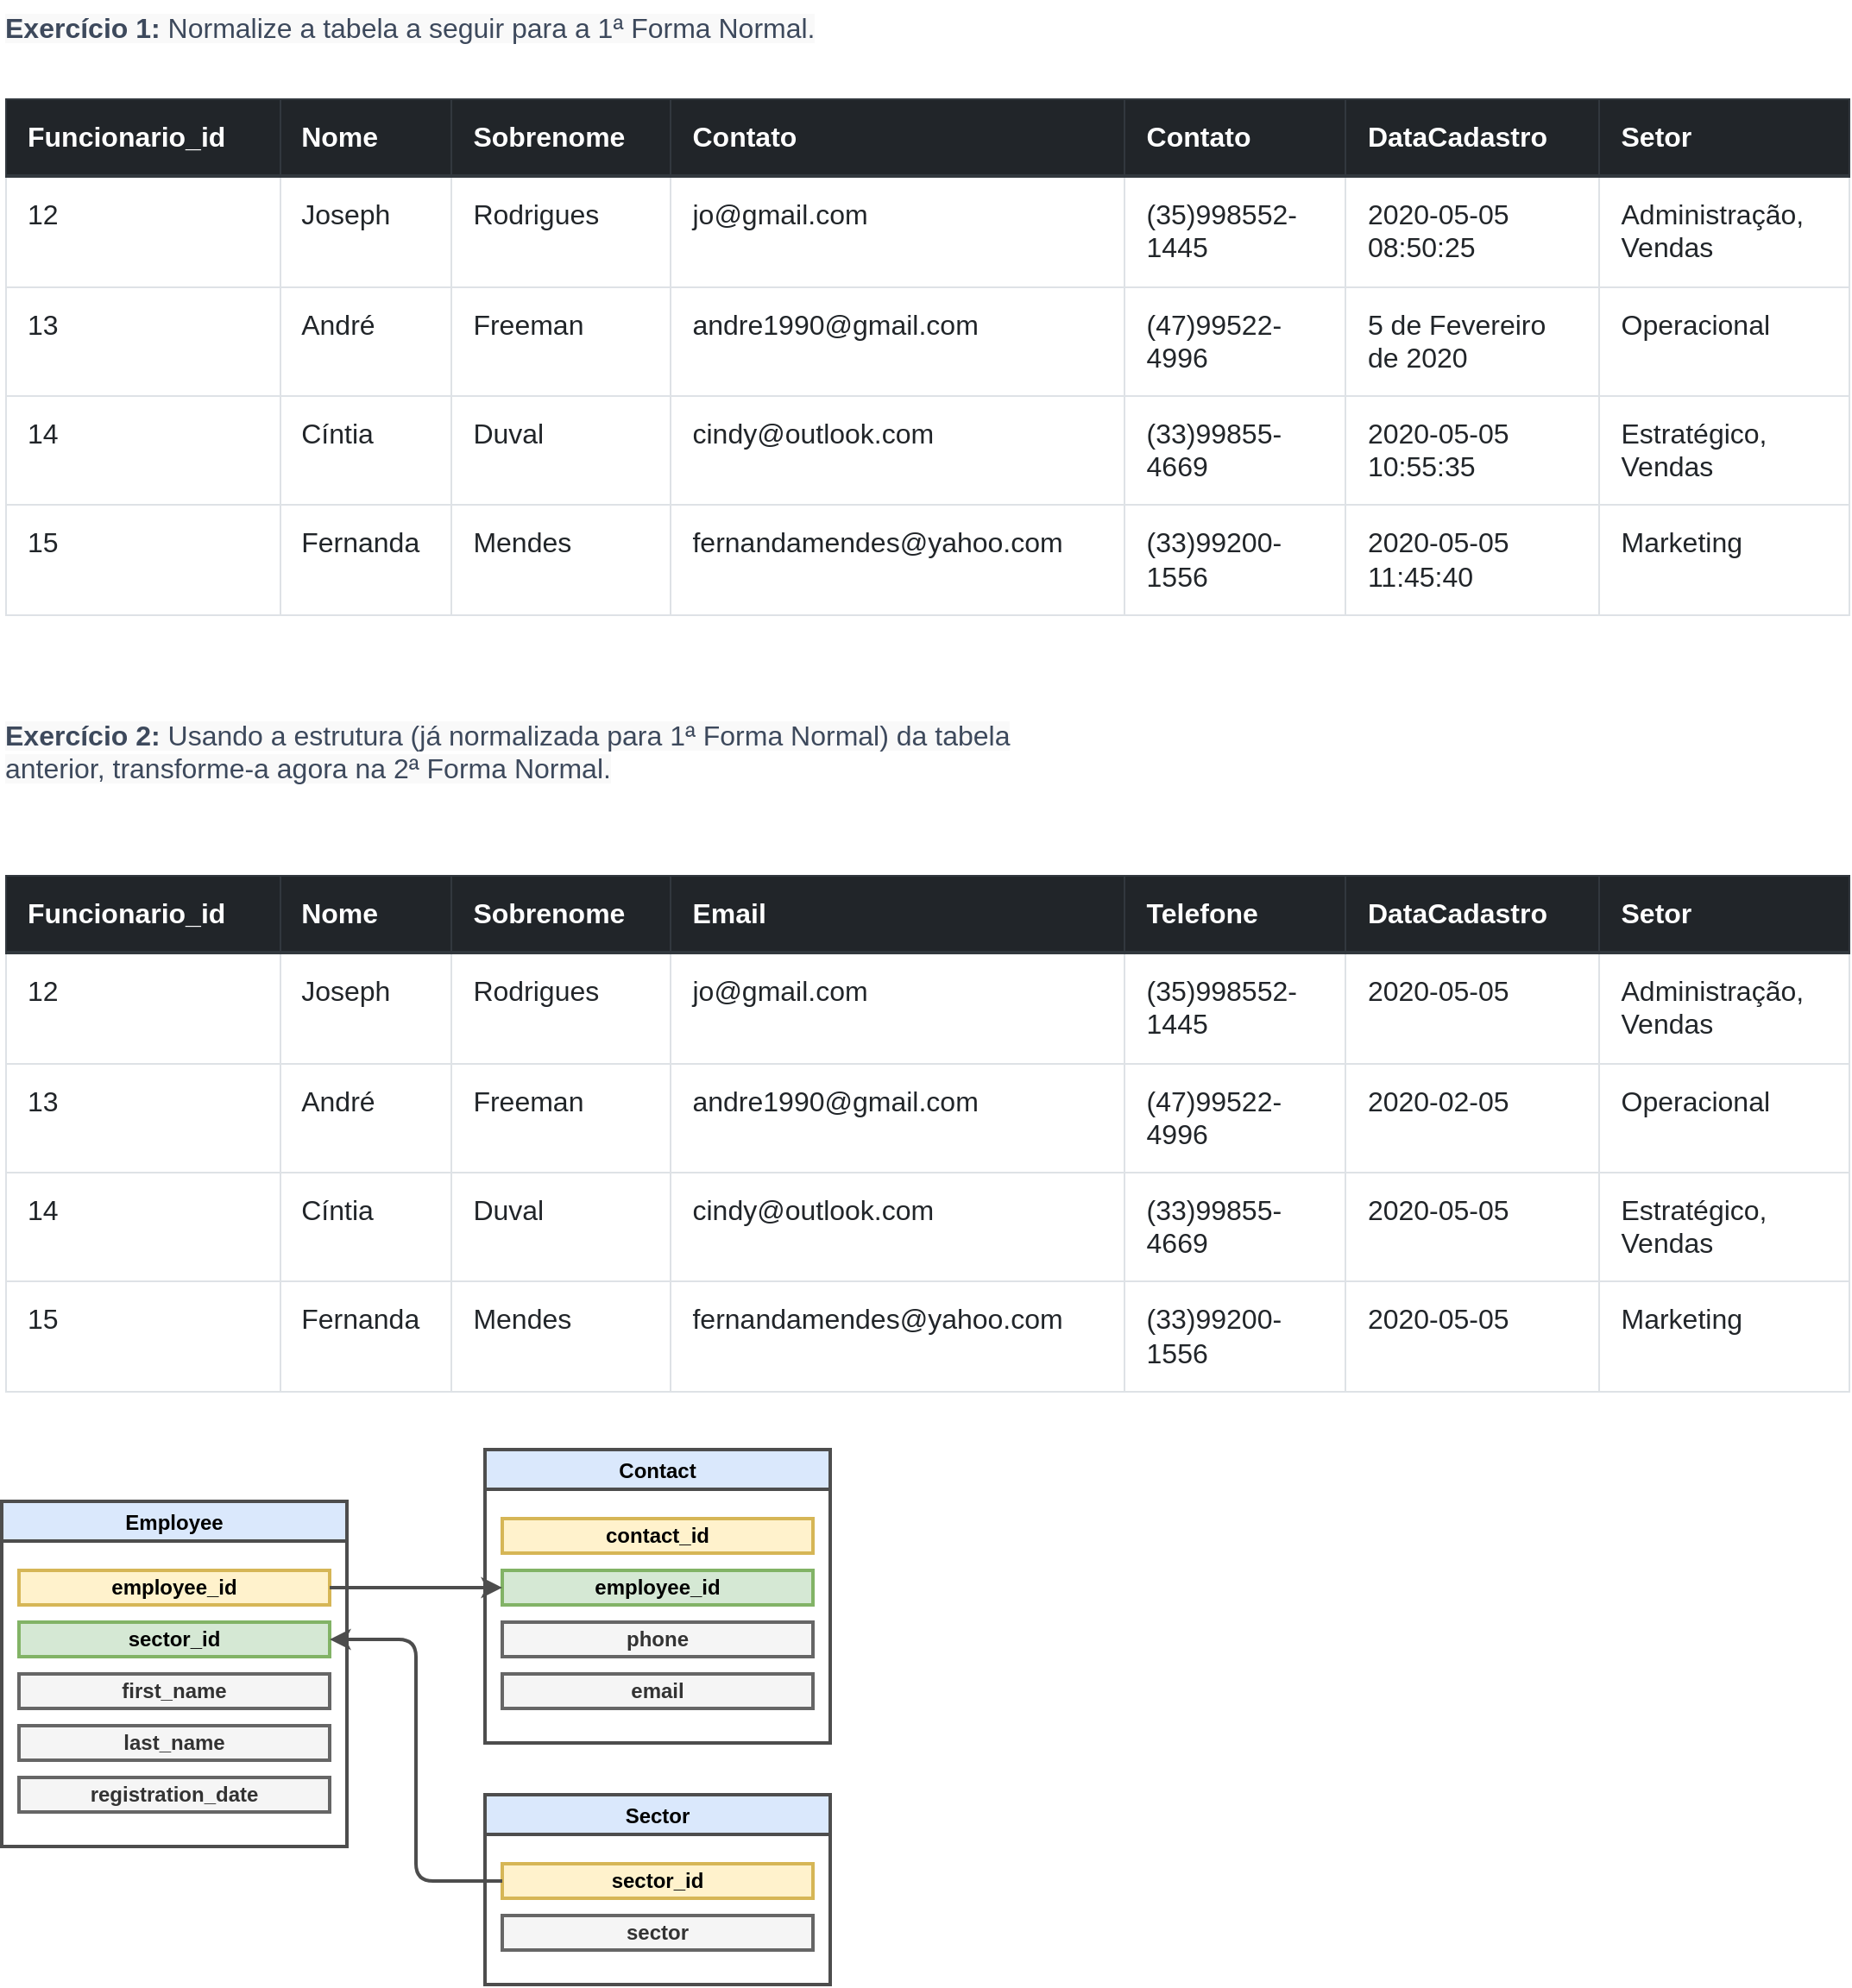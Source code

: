 <mxfile version="16.6.7" type="device"><diagram id="cTDGDI2ZFaxwd2vUtKFZ" name="Page-1"><mxGraphModel dx="1021" dy="1639" grid="1" gridSize="10" guides="1" tooltips="1" connect="1" arrows="1" fold="1" page="1" pageScale="1" pageWidth="850" pageHeight="1100" math="0" shadow="0"><root><mxCell id="0"/><mxCell id="1" parent="0"/><mxCell id="1OBkUV1lfzeWRmOSdM4G-1" value="Employee" style="swimlane;fillColor=#dae8fc;strokeColor=#4D4D4D;shadow=0;strokeWidth=2;gradientColor=none;startSize=23;" vertex="1" parent="1"><mxGeometry x="40" y="-210" width="200" height="200" as="geometry"/></mxCell><mxCell id="1OBkUV1lfzeWRmOSdM4G-2" value="&lt;b&gt;employee_id&lt;/b&gt;" style="text;html=1;strokeColor=#d6b656;fillColor=#fff2cc;align=center;verticalAlign=middle;whiteSpace=wrap;rounded=0;shadow=0;sketch=0;strokeWidth=2;" vertex="1" parent="1OBkUV1lfzeWRmOSdM4G-1"><mxGeometry x="10" y="40" width="180" height="20" as="geometry"/></mxCell><mxCell id="1OBkUV1lfzeWRmOSdM4G-3" value="&lt;b&gt;first_name&lt;/b&gt;" style="text;html=1;strokeColor=#666666;fillColor=#f5f5f5;align=center;verticalAlign=middle;whiteSpace=wrap;rounded=0;fontColor=#333333;strokeWidth=2;" vertex="1" parent="1OBkUV1lfzeWRmOSdM4G-1"><mxGeometry x="10" y="100" width="180" height="20" as="geometry"/></mxCell><mxCell id="1OBkUV1lfzeWRmOSdM4G-4" value="&lt;b&gt;last_name&lt;/b&gt;" style="text;html=1;strokeColor=#666666;fillColor=#f5f5f5;align=center;verticalAlign=middle;whiteSpace=wrap;rounded=0;fontColor=#333333;strokeWidth=2;" vertex="1" parent="1OBkUV1lfzeWRmOSdM4G-1"><mxGeometry x="10" y="130" width="180" height="20" as="geometry"/></mxCell><mxCell id="1OBkUV1lfzeWRmOSdM4G-14" value="&lt;b&gt;registration_date&lt;/b&gt;" style="text;html=1;strokeColor=#666666;fillColor=#f5f5f5;align=center;verticalAlign=middle;whiteSpace=wrap;rounded=0;fontColor=#333333;strokeWidth=2;" vertex="1" parent="1OBkUV1lfzeWRmOSdM4G-1"><mxGeometry x="10" y="160" width="180" height="20" as="geometry"/></mxCell><mxCell id="1OBkUV1lfzeWRmOSdM4G-20" value="&lt;b&gt;sector_id&lt;/b&gt;" style="text;html=1;strokeColor=#82b366;fillColor=#d5e8d4;align=center;verticalAlign=middle;whiteSpace=wrap;rounded=0;shadow=0;sketch=0;strokeWidth=2;" vertex="1" parent="1OBkUV1lfzeWRmOSdM4G-1"><mxGeometry x="10" y="70" width="180" height="20" as="geometry"/></mxCell><mxCell id="1OBkUV1lfzeWRmOSdM4G-6" value="Contact" style="swimlane;fillColor=#dae8fc;strokeColor=#4D4D4D;shadow=0;strokeWidth=2;gradientColor=none;" vertex="1" parent="1"><mxGeometry x="320" y="-240" width="200" height="170" as="geometry"/></mxCell><mxCell id="1OBkUV1lfzeWRmOSdM4G-7" value="&lt;b&gt;contact_id&lt;/b&gt;" style="text;html=1;strokeColor=#d6b656;fillColor=#fff2cc;align=center;verticalAlign=middle;whiteSpace=wrap;rounded=0;shadow=0;sketch=0;strokeWidth=2;" vertex="1" parent="1OBkUV1lfzeWRmOSdM4G-6"><mxGeometry x="10" y="40" width="180" height="20" as="geometry"/></mxCell><mxCell id="1OBkUV1lfzeWRmOSdM4G-8" value="&lt;b&gt;phone&lt;/b&gt;" style="text;html=1;strokeColor=#666666;fillColor=#f5f5f5;align=center;verticalAlign=middle;whiteSpace=wrap;rounded=0;fontColor=#333333;strokeWidth=2;" vertex="1" parent="1OBkUV1lfzeWRmOSdM4G-6"><mxGeometry x="10" y="100" width="180" height="20" as="geometry"/></mxCell><mxCell id="1OBkUV1lfzeWRmOSdM4G-9" value="&lt;b&gt;email&lt;/b&gt;" style="text;html=1;strokeColor=#666666;fillColor=#f5f5f5;align=center;verticalAlign=middle;whiteSpace=wrap;rounded=0;fontColor=#333333;strokeWidth=2;" vertex="1" parent="1OBkUV1lfzeWRmOSdM4G-6"><mxGeometry x="10" y="130" width="180" height="20" as="geometry"/></mxCell><mxCell id="1OBkUV1lfzeWRmOSdM4G-17" value="&lt;b style=&quot;color: rgb(0 , 0 , 0)&quot;&gt;employee_id&lt;/b&gt;" style="text;html=1;strokeColor=#82b366;fillColor=#d5e8d4;align=center;verticalAlign=middle;whiteSpace=wrap;rounded=0;strokeWidth=2;" vertex="1" parent="1OBkUV1lfzeWRmOSdM4G-6"><mxGeometry x="10" y="70" width="180" height="20" as="geometry"/></mxCell><mxCell id="1OBkUV1lfzeWRmOSdM4G-10" value="Sector" style="swimlane;fillColor=#dae8fc;strokeColor=#4D4D4D;shadow=0;strokeWidth=2;gradientColor=none;" vertex="1" parent="1"><mxGeometry x="320" y="-40" width="200" height="110" as="geometry"/></mxCell><mxCell id="1OBkUV1lfzeWRmOSdM4G-11" value="&lt;b&gt;sector_id&lt;/b&gt;" style="text;html=1;strokeColor=#d6b656;fillColor=#fff2cc;align=center;verticalAlign=middle;whiteSpace=wrap;rounded=0;shadow=0;sketch=0;strokeWidth=2;" vertex="1" parent="1OBkUV1lfzeWRmOSdM4G-10"><mxGeometry x="10" y="40" width="180" height="20" as="geometry"/></mxCell><mxCell id="1OBkUV1lfzeWRmOSdM4G-12" value="&lt;b&gt;sector&lt;/b&gt;" style="text;html=1;strokeColor=#666666;fillColor=#f5f5f5;align=center;verticalAlign=middle;whiteSpace=wrap;rounded=0;fontColor=#333333;strokeWidth=2;" vertex="1" parent="1OBkUV1lfzeWRmOSdM4G-10"><mxGeometry x="10" y="70" width="180" height="20" as="geometry"/></mxCell><mxCell id="1OBkUV1lfzeWRmOSdM4G-15" value="&lt;table class=&quot;table table-striped table-bordered&quot; style=&quot;box-sizing: border-box; border: 1px solid rgb(222, 226, 230); border-collapse: collapse; display: table; color: rgb(33, 37, 41); width: 1068.73px; max-width: 100%; margin-bottom: 1rem; background-color: rgb(249, 249, 249); font-family: verdana, arial, &amp;quot;\&amp;quot;helvetica neue\&amp;quot;&amp;quot;, helvetica, &amp;quot;sans-serif&amp;quot;; font-size: 16px; font-style: normal; font-weight: 400; letter-spacing: normal; text-align: left; text-transform: none; word-spacing: 0px;&quot;&gt;&lt;thead class=&quot;thead-dark&quot; style=&quot;box-sizing: border-box ; border: 0px solid rgb(225 , 229 , 235)&quot;&gt;&lt;tr style=&quot;box-sizing: border-box ; border: 0px solid rgb(225 , 229 , 235)&quot;&gt;&lt;th title=&quot;Field #2&quot; style=&quot;box-sizing: border-box ; border-width: 1px 1px 2px ; border-style: solid ; border-color: rgb(50 , 56 , 62) ; text-align: inherit ; padding: 0.75rem ; vertical-align: bottom ; color: rgb(255 , 255 , 255) ; background-color: rgb(33 , 37 , 41)&quot;&gt;Funcionario_id&lt;/th&gt;&lt;th title=&quot;Field #2&quot; style=&quot;box-sizing: border-box ; border-width: 1px 1px 2px ; border-style: solid ; border-color: rgb(50 , 56 , 62) ; text-align: inherit ; padding: 0.75rem ; vertical-align: bottom ; color: rgb(255 , 255 , 255) ; background-color: rgb(33 , 37 , 41)&quot;&gt;Nome&lt;/th&gt;&lt;th title=&quot;Field #3&quot; style=&quot;box-sizing: border-box ; border-width: 1px 1px 2px ; border-style: solid ; border-color: rgb(50 , 56 , 62) ; text-align: inherit ; padding: 0.75rem ; vertical-align: bottom ; color: rgb(255 , 255 , 255) ; background-color: rgb(33 , 37 , 41)&quot;&gt;Sobrenome&lt;/th&gt;&lt;th title=&quot;Field #3&quot; style=&quot;box-sizing: border-box ; border-width: 1px 1px 2px ; border-style: solid ; border-color: rgb(50 , 56 , 62) ; text-align: inherit ; padding: 0.75rem ; vertical-align: bottom ; color: rgb(255 , 255 , 255) ; background-color: rgb(33 , 37 , 41)&quot;&gt;Contato&lt;/th&gt;&lt;th title=&quot;Field #4&quot; style=&quot;box-sizing: border-box ; border-width: 1px 1px 2px ; border-style: solid ; border-color: rgb(50 , 56 , 62) ; text-align: inherit ; padding: 0.75rem ; vertical-align: bottom ; color: rgb(255 , 255 , 255) ; background-color: rgb(33 , 37 , 41)&quot;&gt;Contato&lt;/th&gt;&lt;th title=&quot;Field #5&quot; style=&quot;box-sizing: border-box ; border-width: 1px 1px 2px ; border-style: solid ; border-color: rgb(50 , 56 , 62) ; text-align: inherit ; padding: 0.75rem ; vertical-align: bottom ; color: rgb(255 , 255 , 255) ; background-color: rgb(33 , 37 , 41)&quot;&gt;DataCadastro&lt;/th&gt;&lt;th title=&quot;Field #5&quot; style=&quot;box-sizing: border-box ; border-width: 1px 1px 2px ; border-style: solid ; border-color: rgb(50 , 56 , 62) ; text-align: inherit ; padding: 0.75rem ; vertical-align: bottom ; color: rgb(255 , 255 , 255) ; background-color: rgb(33 , 37 , 41)&quot;&gt;Setor&lt;/th&gt;&lt;/tr&gt;&lt;/thead&gt;&lt;tbody style=&quot;box-sizing: border-box ; border: 0px solid rgb(225 , 229 , 235)&quot;&gt;&lt;tr style=&quot;box-sizing: border-box ; border: 0px solid rgb(225 , 229 , 235) ; background-color: rgba(0 , 0 , 0 , 0.05)&quot;&gt;&lt;td class=&quot;table&quot; style=&quot;box-sizing: border-box ; border: 1px solid rgb(222 , 226 , 230) ; display: table-cell ; width: 158.594px ; max-width: 100% ; margin-bottom: 1rem ; background-color: rgb(255 , 255 , 255) ; color: rgb(33 , 37 , 41) ; padding: 0.75rem ; vertical-align: top&quot;&gt;12&lt;/td&gt;&lt;td class=&quot;table&quot; style=&quot;box-sizing: border-box ; border: 1px solid rgb(222 , 226 , 230) ; display: table-cell ; width: 99.609px ; max-width: 100% ; margin-bottom: 1rem ; background-color: rgb(255 , 255 , 255) ; color: rgb(33 , 37 , 41) ; padding: 0.75rem ; vertical-align: top&quot;&gt;Joseph&lt;/td&gt;&lt;td class=&quot;table&quot; style=&quot;box-sizing: border-box ; border: 1px solid rgb(222 , 226 , 230) ; display: table-cell ; width: 127.062px ; max-width: 100% ; margin-bottom: 1rem ; background-color: rgb(255 , 255 , 255) ; color: rgb(33 , 37 , 41) ; padding: 0.75rem ; vertical-align: top&quot;&gt;Rodrigues&lt;/td&gt;&lt;td class=&quot;table&quot; style=&quot;box-sizing: border-box ; border: 1px solid rgb(222 , 226 , 230) ; display: table-cell ; width: 263.062px ; max-width: 100% ; margin-bottom: 1rem ; background-color: rgb(255 , 255 , 255) ; color: rgb(33 , 37 , 41) ; padding: 0.75rem ; vertical-align: top&quot;&gt;jo@gmail.com&lt;/td&gt;&lt;td class=&quot;table&quot; style=&quot;box-sizing: border-box ; border: 1px solid rgb(222 , 226 , 230) ; display: table-cell ; width: 128.172px ; max-width: 100% ; margin-bottom: 1rem ; background-color: rgb(255 , 255 , 255) ; color: rgb(33 , 37 , 41) ; padding: 0.75rem ; vertical-align: top&quot;&gt;(35)998552-1445&lt;/td&gt;&lt;td class=&quot;table&quot; style=&quot;box-sizing: border-box ; border: 1px solid rgb(222 , 226 , 230) ; display: table-cell ; width: 146.812px ; max-width: 100% ; margin-bottom: 1rem ; background-color: rgb(255 , 255 , 255) ; color: rgb(33 , 37 , 41) ; padding: 0.75rem ; vertical-align: top&quot;&gt;2020-05-05 08:50:25&lt;/td&gt;&lt;td class=&quot;table&quot; style=&quot;box-sizing: border-box ; border: 1px solid rgb(222 , 226 , 230) ; display: table-cell ; width: 144.422px ; max-width: 100% ; margin-bottom: 1rem ; background-color: rgb(255 , 255 , 255) ; color: rgb(33 , 37 , 41) ; padding: 0.75rem ; vertical-align: top&quot;&gt;Administração, Vendas&lt;/td&gt;&lt;/tr&gt;&lt;tr style=&quot;box-sizing: border-box ; border: 0px solid rgb(225 , 229 , 235)&quot;&gt;&lt;td class=&quot;table&quot; style=&quot;box-sizing: border-box ; border: 1px solid rgb(222 , 226 , 230) ; display: table-cell ; width: 158.594px ; max-width: 100% ; margin-bottom: 1rem ; background-color: rgb(255 , 255 , 255) ; color: rgb(33 , 37 , 41) ; padding: 0.75rem ; vertical-align: top&quot;&gt;13&lt;/td&gt;&lt;td class=&quot;table&quot; style=&quot;box-sizing: border-box ; border: 1px solid rgb(222 , 226 , 230) ; display: table-cell ; width: 99.609px ; max-width: 100% ; margin-bottom: 1rem ; background-color: rgb(255 , 255 , 255) ; color: rgb(33 , 37 , 41) ; padding: 0.75rem ; vertical-align: top&quot;&gt;André&lt;/td&gt;&lt;td class=&quot;table&quot; style=&quot;box-sizing: border-box ; border: 1px solid rgb(222 , 226 , 230) ; display: table-cell ; width: 127.062px ; max-width: 100% ; margin-bottom: 1rem ; background-color: rgb(255 , 255 , 255) ; color: rgb(33 , 37 , 41) ; padding: 0.75rem ; vertical-align: top&quot;&gt;Freeman&lt;/td&gt;&lt;td class=&quot;table&quot; style=&quot;box-sizing: border-box ; border: 1px solid rgb(222 , 226 , 230) ; display: table-cell ; width: 263.062px ; max-width: 100% ; margin-bottom: 1rem ; background-color: rgb(255 , 255 , 255) ; color: rgb(33 , 37 , 41) ; padding: 0.75rem ; vertical-align: top&quot;&gt;andre1990@gmail.com&lt;/td&gt;&lt;td class=&quot;table&quot; style=&quot;box-sizing: border-box ; border: 1px solid rgb(222 , 226 , 230) ; display: table-cell ; width: 128.172px ; max-width: 100% ; margin-bottom: 1rem ; background-color: rgb(255 , 255 , 255) ; color: rgb(33 , 37 , 41) ; padding: 0.75rem ; vertical-align: top&quot;&gt;(47)99522-4996&lt;/td&gt;&lt;td class=&quot;table&quot; style=&quot;box-sizing: border-box ; border: 1px solid rgb(222 , 226 , 230) ; display: table-cell ; width: 146.812px ; max-width: 100% ; margin-bottom: 1rem ; background-color: rgb(255 , 255 , 255) ; color: rgb(33 , 37 , 41) ; padding: 0.75rem ; vertical-align: top&quot;&gt;5 de Fevereiro de 2020&lt;/td&gt;&lt;td class=&quot;table&quot; style=&quot;box-sizing: border-box ; border: 1px solid rgb(222 , 226 , 230) ; display: table-cell ; width: 144.422px ; max-width: 100% ; margin-bottom: 1rem ; background-color: rgb(255 , 255 , 255) ; color: rgb(33 , 37 , 41) ; padding: 0.75rem ; vertical-align: top&quot;&gt;Operacional&lt;/td&gt;&lt;/tr&gt;&lt;tr style=&quot;box-sizing: border-box ; border: 0px solid rgb(225 , 229 , 235) ; background-color: rgba(0 , 0 , 0 , 0.05)&quot;&gt;&lt;td class=&quot;table&quot; style=&quot;box-sizing: border-box ; border: 1px solid rgb(222 , 226 , 230) ; display: table-cell ; width: 158.594px ; max-width: 100% ; margin-bottom: 1rem ; background-color: rgb(255 , 255 , 255) ; color: rgb(33 , 37 , 41) ; padding: 0.75rem ; vertical-align: top&quot;&gt;14&lt;/td&gt;&lt;td class=&quot;table&quot; style=&quot;box-sizing: border-box ; border: 1px solid rgb(222 , 226 , 230) ; display: table-cell ; width: 99.609px ; max-width: 100% ; margin-bottom: 1rem ; background-color: rgb(255 , 255 , 255) ; color: rgb(33 , 37 , 41) ; padding: 0.75rem ; vertical-align: top&quot;&gt;Cíntia&lt;/td&gt;&lt;td class=&quot;table&quot; style=&quot;box-sizing: border-box ; border: 1px solid rgb(222 , 226 , 230) ; display: table-cell ; width: 127.062px ; max-width: 100% ; margin-bottom: 1rem ; background-color: rgb(255 , 255 , 255) ; color: rgb(33 , 37 , 41) ; padding: 0.75rem ; vertical-align: top&quot;&gt;Duval&lt;/td&gt;&lt;td class=&quot;table&quot; style=&quot;box-sizing: border-box ; border: 1px solid rgb(222 , 226 , 230) ; display: table-cell ; width: 263.062px ; max-width: 100% ; margin-bottom: 1rem ; background-color: rgb(255 , 255 , 255) ; color: rgb(33 , 37 , 41) ; padding: 0.75rem ; vertical-align: top&quot;&gt;cindy@outlook.com&lt;/td&gt;&lt;td class=&quot;table&quot; style=&quot;box-sizing: border-box ; border: 1px solid rgb(222 , 226 , 230) ; display: table-cell ; width: 128.172px ; max-width: 100% ; margin-bottom: 1rem ; background-color: rgb(255 , 255 , 255) ; color: rgb(33 , 37 , 41) ; padding: 0.75rem ; vertical-align: top&quot;&gt;(33)99855-4669&lt;/td&gt;&lt;td class=&quot;table&quot; style=&quot;box-sizing: border-box ; border: 1px solid rgb(222 , 226 , 230) ; display: table-cell ; width: 146.812px ; max-width: 100% ; margin-bottom: 1rem ; background-color: rgb(255 , 255 , 255) ; color: rgb(33 , 37 , 41) ; padding: 0.75rem ; vertical-align: top&quot;&gt;2020-05-05 10:55:35&lt;/td&gt;&lt;td class=&quot;table&quot; style=&quot;box-sizing: border-box ; border: 1px solid rgb(222 , 226 , 230) ; display: table-cell ; width: 144.422px ; max-width: 100% ; margin-bottom: 1rem ; background-color: rgb(255 , 255 , 255) ; color: rgb(33 , 37 , 41) ; padding: 0.75rem ; vertical-align: top&quot;&gt;Estratégico, Vendas&lt;/td&gt;&lt;/tr&gt;&lt;tr style=&quot;box-sizing: border-box ; border: 0px solid rgb(225 , 229 , 235)&quot;&gt;&lt;td class=&quot;table&quot; style=&quot;box-sizing: border-box ; border: 1px solid rgb(222 , 226 , 230) ; display: table-cell ; width: 158.594px ; max-width: 100% ; margin-bottom: 1rem ; background-color: rgb(255 , 255 , 255) ; color: rgb(33 , 37 , 41) ; padding: 0.75rem ; vertical-align: top&quot;&gt;15&lt;/td&gt;&lt;td class=&quot;table&quot; style=&quot;box-sizing: border-box ; border: 1px solid rgb(222 , 226 , 230) ; display: table-cell ; width: 99.609px ; max-width: 100% ; margin-bottom: 1rem ; background-color: rgb(255 , 255 , 255) ; color: rgb(33 , 37 , 41) ; padding: 0.75rem ; vertical-align: top&quot;&gt;Fernanda&lt;/td&gt;&lt;td class=&quot;table&quot; style=&quot;box-sizing: border-box ; border: 1px solid rgb(222 , 226 , 230) ; display: table-cell ; width: 127.062px ; max-width: 100% ; margin-bottom: 1rem ; background-color: rgb(255 , 255 , 255) ; color: rgb(33 , 37 , 41) ; padding: 0.75rem ; vertical-align: top&quot;&gt;Mendes&lt;/td&gt;&lt;td class=&quot;table&quot; style=&quot;box-sizing: border-box ; border: 1px solid rgb(222 , 226 , 230) ; display: table-cell ; width: 263.062px ; max-width: 100% ; margin-bottom: 1rem ; background-color: rgb(255 , 255 , 255) ; color: rgb(33 , 37 , 41) ; padding: 0.75rem ; vertical-align: top&quot;&gt;fernandamendes@yahoo.com&lt;/td&gt;&lt;td class=&quot;table&quot; style=&quot;box-sizing: border-box ; border: 1px solid rgb(222 , 226 , 230) ; display: table-cell ; width: 128.172px ; max-width: 100% ; margin-bottom: 1rem ; background-color: rgb(255 , 255 , 255) ; color: rgb(33 , 37 , 41) ; padding: 0.75rem ; vertical-align: top&quot;&gt;(33)99200-1556&lt;/td&gt;&lt;td class=&quot;table&quot; style=&quot;box-sizing: border-box ; border: 1px solid rgb(222 , 226 , 230) ; display: table-cell ; width: 146.812px ; max-width: 100% ; margin-bottom: 1rem ; background-color: rgb(255 , 255 , 255) ; color: rgb(33 , 37 , 41) ; padding: 0.75rem ; vertical-align: top&quot;&gt;2020-05-05 11:45:40&lt;/td&gt;&lt;td class=&quot;table&quot; style=&quot;box-sizing: border-box ; border: 1px solid rgb(222 , 226 , 230) ; display: table-cell ; width: 144.422px ; max-width: 100% ; margin-bottom: 1rem ; background-color: rgb(255 , 255 , 255) ; color: rgb(33 , 37 , 41) ; padding: 0.75rem ; vertical-align: top&quot;&gt;Marketing&lt;/td&gt;&lt;/tr&gt;&lt;/tbody&gt;&lt;/table&gt;" style="text;whiteSpace=wrap;html=1;" vertex="1" parent="1"><mxGeometry x="40" y="-1030" width="550" height="280" as="geometry"/></mxCell><mxCell id="1OBkUV1lfzeWRmOSdM4G-16" value="&lt;table class=&quot;table table-striped table-bordered&quot; style=&quot;box-sizing: border-box ; border: 1px solid rgb(222 , 226 , 230) ; border-collapse: collapse ; display: table ; color: rgb(33 , 37 , 41) ; width: 1068.73px ; max-width: 100% ; margin-bottom: 1rem ; background-color: rgb(249 , 249 , 249) ; font-family: &amp;#34;verdana&amp;#34; , &amp;#34;arial&amp;#34; , &amp;#34;\22 helvetica neue\22 &amp;#34; , &amp;#34;helvetica&amp;#34; , &amp;#34;sans-serif&amp;#34; ; font-size: 16px ; font-style: normal ; font-weight: 400 ; letter-spacing: normal ; text-align: left ; text-transform: none ; word-spacing: 0px&quot;&gt;&lt;thead class=&quot;thead-dark&quot; style=&quot;box-sizing: border-box ; border: 0px solid rgb(225 , 229 , 235)&quot;&gt;&lt;tr style=&quot;box-sizing: border-box ; border: 0px solid rgb(225 , 229 , 235)&quot;&gt;&lt;th title=&quot;Field #2&quot; style=&quot;box-sizing: border-box ; border-width: 1px 1px 2px ; border-style: solid ; border-color: rgb(50 , 56 , 62) ; text-align: inherit ; padding: 0.75rem ; vertical-align: bottom ; color: rgb(255 , 255 , 255) ; background-color: rgb(33 , 37 , 41)&quot;&gt;Funcionario_id&lt;/th&gt;&lt;th title=&quot;Field #2&quot; style=&quot;box-sizing: border-box ; border-width: 1px 1px 2px ; border-style: solid ; border-color: rgb(50 , 56 , 62) ; text-align: inherit ; padding: 0.75rem ; vertical-align: bottom ; color: rgb(255 , 255 , 255) ; background-color: rgb(33 , 37 , 41)&quot;&gt;Nome&lt;/th&gt;&lt;th title=&quot;Field #3&quot; style=&quot;box-sizing: border-box ; border-width: 1px 1px 2px ; border-style: solid ; border-color: rgb(50 , 56 , 62) ; text-align: inherit ; padding: 0.75rem ; vertical-align: bottom ; color: rgb(255 , 255 , 255) ; background-color: rgb(33 , 37 , 41)&quot;&gt;Sobrenome&lt;/th&gt;&lt;th title=&quot;Field #3&quot; style=&quot;box-sizing: border-box ; border-width: 1px 1px 2px ; border-style: solid ; border-color: rgb(50 , 56 , 62) ; text-align: inherit ; padding: 0.75rem ; vertical-align: bottom ; color: rgb(255 , 255 , 255) ; background-color: rgb(33 , 37 , 41)&quot;&gt;Email&lt;/th&gt;&lt;th title=&quot;Field #4&quot; style=&quot;box-sizing: border-box ; border-width: 1px 1px 2px ; border-style: solid ; border-color: rgb(50 , 56 , 62) ; text-align: inherit ; padding: 0.75rem ; vertical-align: bottom ; color: rgb(255 , 255 , 255) ; background-color: rgb(33 , 37 , 41)&quot;&gt;Telefone&lt;/th&gt;&lt;th title=&quot;Field #5&quot; style=&quot;box-sizing: border-box ; border-width: 1px 1px 2px ; border-style: solid ; border-color: rgb(50 , 56 , 62) ; text-align: inherit ; padding: 0.75rem ; vertical-align: bottom ; color: rgb(255 , 255 , 255) ; background-color: rgb(33 , 37 , 41)&quot;&gt;DataCadastro&lt;/th&gt;&lt;th title=&quot;Field #5&quot; style=&quot;box-sizing: border-box ; border-width: 1px 1px 2px ; border-style: solid ; border-color: rgb(50 , 56 , 62) ; text-align: inherit ; padding: 0.75rem ; vertical-align: bottom ; color: rgb(255 , 255 , 255) ; background-color: rgb(33 , 37 , 41)&quot;&gt;Setor&lt;/th&gt;&lt;/tr&gt;&lt;/thead&gt;&lt;tbody style=&quot;box-sizing: border-box ; border: 0px solid rgb(225 , 229 , 235)&quot;&gt;&lt;tr style=&quot;box-sizing: border-box ; border: 0px solid rgb(225 , 229 , 235) ; background-color: rgba(0 , 0 , 0 , 0.05)&quot;&gt;&lt;td class=&quot;table&quot; style=&quot;box-sizing: border-box ; border: 1px solid rgb(222 , 226 , 230) ; display: table-cell ; width: 158.594px ; max-width: 100% ; margin-bottom: 1rem ; background-color: rgb(255 , 255 , 255) ; color: rgb(33 , 37 , 41) ; padding: 0.75rem ; vertical-align: top&quot;&gt;12&lt;/td&gt;&lt;td class=&quot;table&quot; style=&quot;box-sizing: border-box ; border: 1px solid rgb(222 , 226 , 230) ; display: table-cell ; width: 99.609px ; max-width: 100% ; margin-bottom: 1rem ; background-color: rgb(255 , 255 , 255) ; color: rgb(33 , 37 , 41) ; padding: 0.75rem ; vertical-align: top&quot;&gt;Joseph&lt;/td&gt;&lt;td class=&quot;table&quot; style=&quot;box-sizing: border-box ; border: 1px solid rgb(222 , 226 , 230) ; display: table-cell ; width: 127.062px ; max-width: 100% ; margin-bottom: 1rem ; background-color: rgb(255 , 255 , 255) ; color: rgb(33 , 37 , 41) ; padding: 0.75rem ; vertical-align: top&quot;&gt;Rodrigues&lt;/td&gt;&lt;td class=&quot;table&quot; style=&quot;box-sizing: border-box ; border: 1px solid rgb(222 , 226 , 230) ; display: table-cell ; width: 263.062px ; max-width: 100% ; margin-bottom: 1rem ; background-color: rgb(255 , 255 , 255) ; color: rgb(33 , 37 , 41) ; padding: 0.75rem ; vertical-align: top&quot;&gt;jo@gmail.com&lt;/td&gt;&lt;td class=&quot;table&quot; style=&quot;box-sizing: border-box ; border: 1px solid rgb(222 , 226 , 230) ; display: table-cell ; width: 128.172px ; max-width: 100% ; margin-bottom: 1rem ; background-color: rgb(255 , 255 , 255) ; color: rgb(33 , 37 , 41) ; padding: 0.75rem ; vertical-align: top&quot;&gt;(35)998552-1445&lt;/td&gt;&lt;td class=&quot;table&quot; style=&quot;box-sizing: border-box ; border: 1px solid rgb(222 , 226 , 230) ; display: table-cell ; width: 146.812px ; max-width: 100% ; margin-bottom: 1rem ; background-color: rgb(255 , 255 , 255) ; color: rgb(33 , 37 , 41) ; padding: 0.75rem ; vertical-align: top&quot;&gt;2020-05-05&lt;/td&gt;&lt;td class=&quot;table&quot; style=&quot;box-sizing: border-box ; border: 1px solid rgb(222 , 226 , 230) ; display: table-cell ; width: 144.422px ; max-width: 100% ; margin-bottom: 1rem ; background-color: rgb(255 , 255 , 255) ; color: rgb(33 , 37 , 41) ; padding: 0.75rem ; vertical-align: top&quot;&gt;Administração, Vendas&lt;/td&gt;&lt;/tr&gt;&lt;tr style=&quot;box-sizing: border-box ; border: 0px solid rgb(225 , 229 , 235)&quot;&gt;&lt;td class=&quot;table&quot; style=&quot;box-sizing: border-box ; border: 1px solid rgb(222 , 226 , 230) ; display: table-cell ; width: 158.594px ; max-width: 100% ; margin-bottom: 1rem ; background-color: rgb(255 , 255 , 255) ; color: rgb(33 , 37 , 41) ; padding: 0.75rem ; vertical-align: top&quot;&gt;13&lt;/td&gt;&lt;td class=&quot;table&quot; style=&quot;box-sizing: border-box ; border: 1px solid rgb(222 , 226 , 230) ; display: table-cell ; width: 99.609px ; max-width: 100% ; margin-bottom: 1rem ; background-color: rgb(255 , 255 , 255) ; color: rgb(33 , 37 , 41) ; padding: 0.75rem ; vertical-align: top&quot;&gt;André&lt;/td&gt;&lt;td class=&quot;table&quot; style=&quot;box-sizing: border-box ; border: 1px solid rgb(222 , 226 , 230) ; display: table-cell ; width: 127.062px ; max-width: 100% ; margin-bottom: 1rem ; background-color: rgb(255 , 255 , 255) ; color: rgb(33 , 37 , 41) ; padding: 0.75rem ; vertical-align: top&quot;&gt;Freeman&lt;/td&gt;&lt;td class=&quot;table&quot; style=&quot;box-sizing: border-box ; border: 1px solid rgb(222 , 226 , 230) ; display: table-cell ; width: 263.062px ; max-width: 100% ; margin-bottom: 1rem ; background-color: rgb(255 , 255 , 255) ; color: rgb(33 , 37 , 41) ; padding: 0.75rem ; vertical-align: top&quot;&gt;andre1990@gmail.com&lt;/td&gt;&lt;td class=&quot;table&quot; style=&quot;box-sizing: border-box ; border: 1px solid rgb(222 , 226 , 230) ; display: table-cell ; width: 128.172px ; max-width: 100% ; margin-bottom: 1rem ; background-color: rgb(255 , 255 , 255) ; color: rgb(33 , 37 , 41) ; padding: 0.75rem ; vertical-align: top&quot;&gt;(47)99522-4996&lt;/td&gt;&lt;td class=&quot;table&quot; style=&quot;box-sizing: border-box ; border: 1px solid rgb(222 , 226 , 230) ; display: table-cell ; width: 146.812px ; max-width: 100% ; margin-bottom: 1rem ; background-color: rgb(255 , 255 , 255) ; color: rgb(33 , 37 , 41) ; padding: 0.75rem ; vertical-align: top&quot;&gt;2020-02-05&lt;br&gt;&lt;/td&gt;&lt;td class=&quot;table&quot; style=&quot;box-sizing: border-box ; border: 1px solid rgb(222 , 226 , 230) ; display: table-cell ; width: 144.422px ; max-width: 100% ; margin-bottom: 1rem ; background-color: rgb(255 , 255 , 255) ; color: rgb(33 , 37 , 41) ; padding: 0.75rem ; vertical-align: top&quot;&gt;Operacional&lt;/td&gt;&lt;/tr&gt;&lt;tr style=&quot;box-sizing: border-box ; border: 0px solid rgb(225 , 229 , 235) ; background-color: rgba(0 , 0 , 0 , 0.05)&quot;&gt;&lt;td class=&quot;table&quot; style=&quot;box-sizing: border-box ; border: 1px solid rgb(222 , 226 , 230) ; display: table-cell ; width: 158.594px ; max-width: 100% ; margin-bottom: 1rem ; background-color: rgb(255 , 255 , 255) ; color: rgb(33 , 37 , 41) ; padding: 0.75rem ; vertical-align: top&quot;&gt;14&lt;/td&gt;&lt;td class=&quot;table&quot; style=&quot;box-sizing: border-box ; border: 1px solid rgb(222 , 226 , 230) ; display: table-cell ; width: 99.609px ; max-width: 100% ; margin-bottom: 1rem ; background-color: rgb(255 , 255 , 255) ; color: rgb(33 , 37 , 41) ; padding: 0.75rem ; vertical-align: top&quot;&gt;Cíntia&lt;/td&gt;&lt;td class=&quot;table&quot; style=&quot;box-sizing: border-box ; border: 1px solid rgb(222 , 226 , 230) ; display: table-cell ; width: 127.062px ; max-width: 100% ; margin-bottom: 1rem ; background-color: rgb(255 , 255 , 255) ; color: rgb(33 , 37 , 41) ; padding: 0.75rem ; vertical-align: top&quot;&gt;Duval&lt;/td&gt;&lt;td class=&quot;table&quot; style=&quot;box-sizing: border-box ; border: 1px solid rgb(222 , 226 , 230) ; display: table-cell ; width: 263.062px ; max-width: 100% ; margin-bottom: 1rem ; background-color: rgb(255 , 255 , 255) ; color: rgb(33 , 37 , 41) ; padding: 0.75rem ; vertical-align: top&quot;&gt;cindy@outlook.com&lt;/td&gt;&lt;td class=&quot;table&quot; style=&quot;box-sizing: border-box ; border: 1px solid rgb(222 , 226 , 230) ; display: table-cell ; width: 128.172px ; max-width: 100% ; margin-bottom: 1rem ; background-color: rgb(255 , 255 , 255) ; color: rgb(33 , 37 , 41) ; padding: 0.75rem ; vertical-align: top&quot;&gt;(33)99855-4669&lt;/td&gt;&lt;td class=&quot;table&quot; style=&quot;box-sizing: border-box ; border: 1px solid rgb(222 , 226 , 230) ; display: table-cell ; width: 146.812px ; max-width: 100% ; margin-bottom: 1rem ; background-color: rgb(255 , 255 , 255) ; color: rgb(33 , 37 , 41) ; padding: 0.75rem ; vertical-align: top&quot;&gt;2020-05-05&amp;nbsp;&lt;/td&gt;&lt;td class=&quot;table&quot; style=&quot;box-sizing: border-box ; border: 1px solid rgb(222 , 226 , 230) ; display: table-cell ; width: 144.422px ; max-width: 100% ; margin-bottom: 1rem ; background-color: rgb(255 , 255 , 255) ; color: rgb(33 , 37 , 41) ; padding: 0.75rem ; vertical-align: top&quot;&gt;Estratégico, Vendas&lt;/td&gt;&lt;/tr&gt;&lt;tr style=&quot;box-sizing: border-box ; border: 0px solid rgb(225 , 229 , 235)&quot;&gt;&lt;td class=&quot;table&quot; style=&quot;box-sizing: border-box ; border: 1px solid rgb(222 , 226 , 230) ; display: table-cell ; width: 158.594px ; max-width: 100% ; margin-bottom: 1rem ; background-color: rgb(255 , 255 , 255) ; color: rgb(33 , 37 , 41) ; padding: 0.75rem ; vertical-align: top&quot;&gt;15&lt;/td&gt;&lt;td class=&quot;table&quot; style=&quot;box-sizing: border-box ; border: 1px solid rgb(222 , 226 , 230) ; display: table-cell ; width: 99.609px ; max-width: 100% ; margin-bottom: 1rem ; background-color: rgb(255 , 255 , 255) ; color: rgb(33 , 37 , 41) ; padding: 0.75rem ; vertical-align: top&quot;&gt;Fernanda&lt;/td&gt;&lt;td class=&quot;table&quot; style=&quot;box-sizing: border-box ; border: 1px solid rgb(222 , 226 , 230) ; display: table-cell ; width: 127.062px ; max-width: 100% ; margin-bottom: 1rem ; background-color: rgb(255 , 255 , 255) ; color: rgb(33 , 37 , 41) ; padding: 0.75rem ; vertical-align: top&quot;&gt;Mendes&lt;/td&gt;&lt;td class=&quot;table&quot; style=&quot;box-sizing: border-box ; border: 1px solid rgb(222 , 226 , 230) ; display: table-cell ; width: 263.062px ; max-width: 100% ; margin-bottom: 1rem ; background-color: rgb(255 , 255 , 255) ; color: rgb(33 , 37 , 41) ; padding: 0.75rem ; vertical-align: top&quot;&gt;fernandamendes@yahoo.com&lt;/td&gt;&lt;td class=&quot;table&quot; style=&quot;box-sizing: border-box ; border: 1px solid rgb(222 , 226 , 230) ; display: table-cell ; width: 128.172px ; max-width: 100% ; margin-bottom: 1rem ; background-color: rgb(255 , 255 , 255) ; color: rgb(33 , 37 , 41) ; padding: 0.75rem ; vertical-align: top&quot;&gt;(33)99200-1556&lt;/td&gt;&lt;td class=&quot;table&quot; style=&quot;box-sizing: border-box ; border: 1px solid rgb(222 , 226 , 230) ; display: table-cell ; width: 146.812px ; max-width: 100% ; margin-bottom: 1rem ; background-color: rgb(255 , 255 , 255) ; color: rgb(33 , 37 , 41) ; padding: 0.75rem ; vertical-align: top&quot;&gt;2020-05-05&lt;/td&gt;&lt;td class=&quot;table&quot; style=&quot;box-sizing: border-box ; border: 1px solid rgb(222 , 226 , 230) ; display: table-cell ; width: 144.422px ; max-width: 100% ; margin-bottom: 1rem ; background-color: rgb(255 , 255 , 255) ; color: rgb(33 , 37 , 41) ; padding: 0.75rem ; vertical-align: top&quot;&gt;Marketing&lt;/td&gt;&lt;/tr&gt;&lt;/tbody&gt;&lt;/table&gt;" style="text;whiteSpace=wrap;html=1;" vertex="1" parent="1"><mxGeometry x="40" y="-580" width="550" height="280" as="geometry"/></mxCell><mxCell id="1OBkUV1lfzeWRmOSdM4G-18" style="rounded=1;orthogonalLoop=1;jettySize=auto;html=1;entryX=0;entryY=0.5;entryDx=0;entryDy=0;strokeWidth=2;strokeColor=#4D4D4D;edgeStyle=orthogonalEdgeStyle;" edge="1" parent="1" source="1OBkUV1lfzeWRmOSdM4G-2" target="1OBkUV1lfzeWRmOSdM4G-17"><mxGeometry relative="1" as="geometry"/></mxCell><mxCell id="1OBkUV1lfzeWRmOSdM4G-21" style="edgeStyle=orthogonalEdgeStyle;orthogonalLoop=1;jettySize=auto;html=1;entryX=1;entryY=0.5;entryDx=0;entryDy=0;strokeColor=#4D4D4D;strokeWidth=2;rounded=1;" edge="1" parent="1" source="1OBkUV1lfzeWRmOSdM4G-11" target="1OBkUV1lfzeWRmOSdM4G-20"><mxGeometry relative="1" as="geometry"/></mxCell><mxCell id="1OBkUV1lfzeWRmOSdM4G-22" value="&lt;strong style=&quot;box-sizing: border-box; border: 0px solid rgb(225, 229, 235); font-weight: 600; color: rgb(61, 73, 92); font-family: verdana, arial, &amp;quot;\&amp;quot;helvetica neue\&amp;quot;&amp;quot;, helvetica, &amp;quot;sans-serif&amp;quot;; font-size: 16px; font-style: normal; letter-spacing: normal; text-align: left; text-indent: 0px; text-transform: none; word-spacing: 0px; background-color: rgb(249, 249, 249);&quot;&gt;Exercício 1:&lt;span&gt;&amp;nbsp;&lt;/span&gt;&lt;/strong&gt;&lt;span style=&quot;color: rgb(61, 73, 92); font-family: verdana, arial, &amp;quot;\&amp;quot;helvetica neue\&amp;quot;&amp;quot;, helvetica, &amp;quot;sans-serif&amp;quot;; font-size: 16px; font-style: normal; font-weight: 400; letter-spacing: normal; text-align: left; text-indent: 0px; text-transform: none; word-spacing: 0px; background-color: rgb(249, 249, 249); display: inline; float: none;&quot;&gt;Normalize a tabela a seguir para a 1ª Forma Normal.&lt;/span&gt;" style="text;whiteSpace=wrap;html=1;" vertex="1" parent="1"><mxGeometry x="40" y="-1080" width="550" height="50" as="geometry"/></mxCell><mxCell id="1OBkUV1lfzeWRmOSdM4G-23" value="&lt;strong style=&quot;box-sizing: border-box; border: 0px solid rgb(225, 229, 235); font-weight: 600; color: rgb(61, 73, 92); font-family: verdana, arial, &amp;quot;\&amp;quot;helvetica neue\&amp;quot;&amp;quot;, helvetica, &amp;quot;sans-serif&amp;quot;; font-size: 16px; font-style: normal; letter-spacing: normal; text-align: left; text-indent: 0px; text-transform: none; word-spacing: 0px; background-color: rgb(249, 249, 249);&quot;&gt;Exercício 2:&lt;span&gt;&amp;nbsp;&lt;/span&gt;&lt;/strong&gt;&lt;span style=&quot;color: rgb(61, 73, 92); font-family: verdana, arial, &amp;quot;\&amp;quot;helvetica neue\&amp;quot;&amp;quot;, helvetica, &amp;quot;sans-serif&amp;quot;; font-size: 16px; font-style: normal; font-weight: 400; letter-spacing: normal; text-align: left; text-indent: 0px; text-transform: none; word-spacing: 0px; background-color: rgb(249, 249, 249); display: inline; float: none;&quot;&gt;Usando a estrutura (já normalizada para 1ª Forma Normal) da tabela anterior, transforme-a agora na 2ª Forma Normal.&lt;/span&gt;" style="text;whiteSpace=wrap;html=1;" vertex="1" parent="1"><mxGeometry x="40" y="-670" width="600" height="60" as="geometry"/></mxCell></root></mxGraphModel></diagram></mxfile>